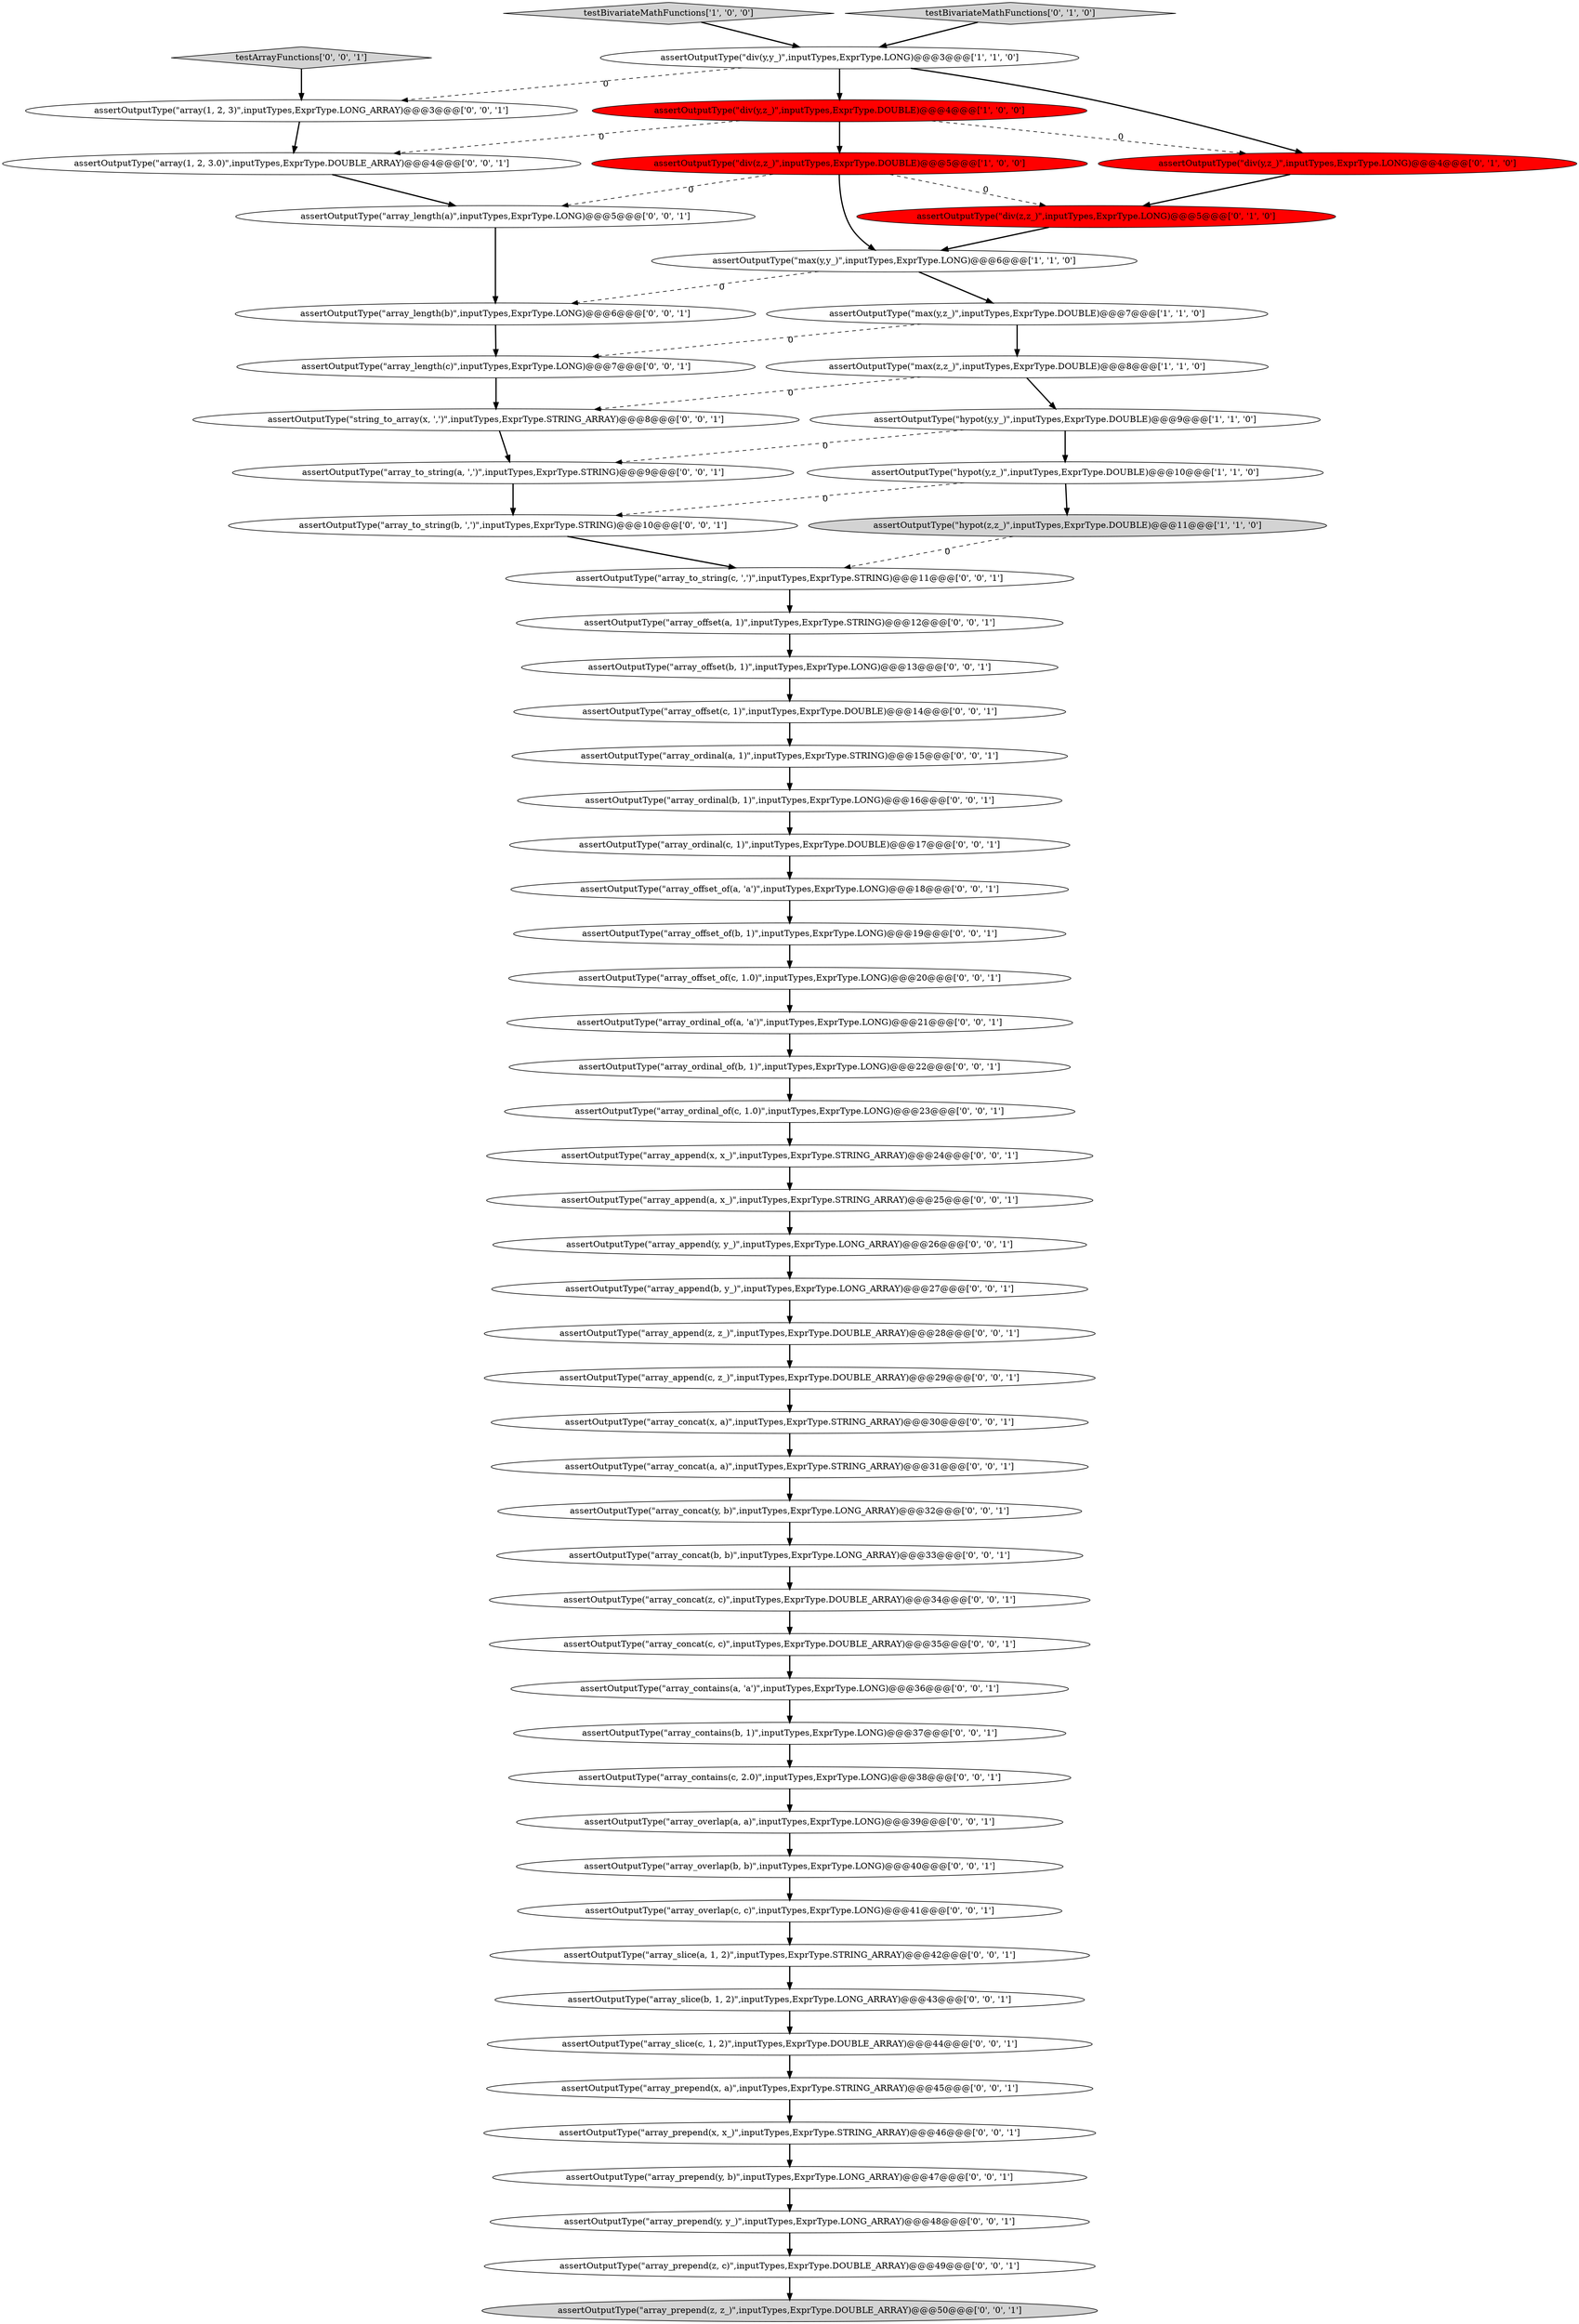 digraph {
40 [style = filled, label = "assertOutputType(\"array_offset_of(a, 'a')\",inputTypes,ExprType.LONG)@@@18@@@['0', '0', '1']", fillcolor = white, shape = ellipse image = "AAA0AAABBB3BBB"];
54 [style = filled, label = "assertOutputType(\"array_concat(c, c)\",inputTypes,ExprType.DOUBLE_ARRAY)@@@35@@@['0', '0', '1']", fillcolor = white, shape = ellipse image = "AAA0AAABBB3BBB"];
58 [style = filled, label = "assertOutputType(\"array_prepend(x, a)\",inputTypes,ExprType.STRING_ARRAY)@@@45@@@['0', '0', '1']", fillcolor = white, shape = ellipse image = "AAA0AAABBB3BBB"];
20 [style = filled, label = "assertOutputType(\"array_ordinal(b, 1)\",inputTypes,ExprType.LONG)@@@16@@@['0', '0', '1']", fillcolor = white, shape = ellipse image = "AAA0AAABBB3BBB"];
59 [style = filled, label = "assertOutputType(\"array_append(x, x_)\",inputTypes,ExprType.STRING_ARRAY)@@@24@@@['0', '0', '1']", fillcolor = white, shape = ellipse image = "AAA0AAABBB3BBB"];
27 [style = filled, label = "assertOutputType(\"array_offset(c, 1)\",inputTypes,ExprType.DOUBLE)@@@14@@@['0', '0', '1']", fillcolor = white, shape = ellipse image = "AAA0AAABBB3BBB"];
24 [style = filled, label = "assertOutputType(\"array_slice(c, 1, 2)\",inputTypes,ExprType.DOUBLE_ARRAY)@@@44@@@['0', '0', '1']", fillcolor = white, shape = ellipse image = "AAA0AAABBB3BBB"];
0 [style = filled, label = "assertOutputType(\"max(z,z_)\",inputTypes,ExprType.DOUBLE)@@@8@@@['1', '1', '0']", fillcolor = white, shape = ellipse image = "AAA0AAABBB1BBB"];
41 [style = filled, label = "assertOutputType(\"array_offset(a, 1)\",inputTypes,ExprType.STRING)@@@12@@@['0', '0', '1']", fillcolor = white, shape = ellipse image = "AAA0AAABBB3BBB"];
17 [style = filled, label = "assertOutputType(\"array_prepend(y, y_)\",inputTypes,ExprType.LONG_ARRAY)@@@48@@@['0', '0', '1']", fillcolor = white, shape = ellipse image = "AAA0AAABBB3BBB"];
39 [style = filled, label = "assertOutputType(\"array_contains(a, 'a')\",inputTypes,ExprType.LONG)@@@36@@@['0', '0', '1']", fillcolor = white, shape = ellipse image = "AAA0AAABBB3BBB"];
55 [style = filled, label = "assertOutputType(\"array_ordinal(c, 1)\",inputTypes,ExprType.DOUBLE)@@@17@@@['0', '0', '1']", fillcolor = white, shape = ellipse image = "AAA0AAABBB3BBB"];
19 [style = filled, label = "testArrayFunctions['0', '0', '1']", fillcolor = lightgray, shape = diamond image = "AAA0AAABBB3BBB"];
53 [style = filled, label = "assertOutputType(\"array_concat(x, a)\",inputTypes,ExprType.STRING_ARRAY)@@@30@@@['0', '0', '1']", fillcolor = white, shape = ellipse image = "AAA0AAABBB3BBB"];
22 [style = filled, label = "assertOutputType(\"array_contains(b, 1)\",inputTypes,ExprType.LONG)@@@37@@@['0', '0', '1']", fillcolor = white, shape = ellipse image = "AAA0AAABBB3BBB"];
52 [style = filled, label = "assertOutputType(\"array_overlap(b, b)\",inputTypes,ExprType.LONG)@@@40@@@['0', '0', '1']", fillcolor = white, shape = ellipse image = "AAA0AAABBB3BBB"];
29 [style = filled, label = "assertOutputType(\"array_ordinal_of(b, 1)\",inputTypes,ExprType.LONG)@@@22@@@['0', '0', '1']", fillcolor = white, shape = ellipse image = "AAA0AAABBB3BBB"];
45 [style = filled, label = "assertOutputType(\"array_offset_of(b, 1)\",inputTypes,ExprType.LONG)@@@19@@@['0', '0', '1']", fillcolor = white, shape = ellipse image = "AAA0AAABBB3BBB"];
43 [style = filled, label = "assertOutputType(\"array_to_string(a, ',')\",inputTypes,ExprType.STRING)@@@9@@@['0', '0', '1']", fillcolor = white, shape = ellipse image = "AAA0AAABBB3BBB"];
18 [style = filled, label = "assertOutputType(\"array(1, 2, 3)\",inputTypes,ExprType.LONG_ARRAY)@@@3@@@['0', '0', '1']", fillcolor = white, shape = ellipse image = "AAA0AAABBB3BBB"];
1 [style = filled, label = "assertOutputType(\"div(z,z_)\",inputTypes,ExprType.DOUBLE)@@@5@@@['1', '0', '0']", fillcolor = red, shape = ellipse image = "AAA1AAABBB1BBB"];
4 [style = filled, label = "assertOutputType(\"hypot(z,z_)\",inputTypes,ExprType.DOUBLE)@@@11@@@['1', '1', '0']", fillcolor = lightgray, shape = ellipse image = "AAA0AAABBB1BBB"];
48 [style = filled, label = "assertOutputType(\"array(1, 2, 3.0)\",inputTypes,ExprType.DOUBLE_ARRAY)@@@4@@@['0', '0', '1']", fillcolor = white, shape = ellipse image = "AAA0AAABBB3BBB"];
11 [style = filled, label = "assertOutputType(\"div(z,z_)\",inputTypes,ExprType.LONG)@@@5@@@['0', '1', '0']", fillcolor = red, shape = ellipse image = "AAA1AAABBB2BBB"];
9 [style = filled, label = "assertOutputType(\"div(y,y_)\",inputTypes,ExprType.LONG)@@@3@@@['1', '1', '0']", fillcolor = white, shape = ellipse image = "AAA0AAABBB1BBB"];
7 [style = filled, label = "assertOutputType(\"max(y,z_)\",inputTypes,ExprType.DOUBLE)@@@7@@@['1', '1', '0']", fillcolor = white, shape = ellipse image = "AAA0AAABBB1BBB"];
30 [style = filled, label = "assertOutputType(\"array_ordinal_of(c, 1.0)\",inputTypes,ExprType.LONG)@@@23@@@['0', '0', '1']", fillcolor = white, shape = ellipse image = "AAA0AAABBB3BBB"];
36 [style = filled, label = "assertOutputType(\"array_slice(a, 1, 2)\",inputTypes,ExprType.STRING_ARRAY)@@@42@@@['0', '0', '1']", fillcolor = white, shape = ellipse image = "AAA0AAABBB3BBB"];
60 [style = filled, label = "assertOutputType(\"array_overlap(c, c)\",inputTypes,ExprType.LONG)@@@41@@@['0', '0', '1']", fillcolor = white, shape = ellipse image = "AAA0AAABBB3BBB"];
51 [style = filled, label = "assertOutputType(\"array_offset_of(c, 1.0)\",inputTypes,ExprType.LONG)@@@20@@@['0', '0', '1']", fillcolor = white, shape = ellipse image = "AAA0AAABBB3BBB"];
3 [style = filled, label = "assertOutputType(\"hypot(y,z_)\",inputTypes,ExprType.DOUBLE)@@@10@@@['1', '1', '0']", fillcolor = white, shape = ellipse image = "AAA0AAABBB1BBB"];
10 [style = filled, label = "assertOutputType(\"div(y,z_)\",inputTypes,ExprType.LONG)@@@4@@@['0', '1', '0']", fillcolor = red, shape = ellipse image = "AAA1AAABBB2BBB"];
33 [style = filled, label = "assertOutputType(\"array_append(y, y_)\",inputTypes,ExprType.LONG_ARRAY)@@@26@@@['0', '0', '1']", fillcolor = white, shape = ellipse image = "AAA0AAABBB3BBB"];
5 [style = filled, label = "assertOutputType(\"hypot(y,y_)\",inputTypes,ExprType.DOUBLE)@@@9@@@['1', '1', '0']", fillcolor = white, shape = ellipse image = "AAA0AAABBB1BBB"];
35 [style = filled, label = "assertOutputType(\"array_ordinal_of(a, 'a')\",inputTypes,ExprType.LONG)@@@21@@@['0', '0', '1']", fillcolor = white, shape = ellipse image = "AAA0AAABBB3BBB"];
47 [style = filled, label = "assertOutputType(\"array_prepend(z, c)\",inputTypes,ExprType.DOUBLE_ARRAY)@@@49@@@['0', '0', '1']", fillcolor = white, shape = ellipse image = "AAA0AAABBB3BBB"];
6 [style = filled, label = "testBivariateMathFunctions['1', '0', '0']", fillcolor = lightgray, shape = diamond image = "AAA0AAABBB1BBB"];
8 [style = filled, label = "assertOutputType(\"div(y,z_)\",inputTypes,ExprType.DOUBLE)@@@4@@@['1', '0', '0']", fillcolor = red, shape = ellipse image = "AAA1AAABBB1BBB"];
46 [style = filled, label = "assertOutputType(\"string_to_array(x, ',')\",inputTypes,ExprType.STRING_ARRAY)@@@8@@@['0', '0', '1']", fillcolor = white, shape = ellipse image = "AAA0AAABBB3BBB"];
42 [style = filled, label = "assertOutputType(\"array_ordinal(a, 1)\",inputTypes,ExprType.STRING)@@@15@@@['0', '0', '1']", fillcolor = white, shape = ellipse image = "AAA0AAABBB3BBB"];
21 [style = filled, label = "assertOutputType(\"array_append(c, z_)\",inputTypes,ExprType.DOUBLE_ARRAY)@@@29@@@['0', '0', '1']", fillcolor = white, shape = ellipse image = "AAA0AAABBB3BBB"];
28 [style = filled, label = "assertOutputType(\"array_concat(z, c)\",inputTypes,ExprType.DOUBLE_ARRAY)@@@34@@@['0', '0', '1']", fillcolor = white, shape = ellipse image = "AAA0AAABBB3BBB"];
37 [style = filled, label = "assertOutputType(\"array_prepend(z, z_)\",inputTypes,ExprType.DOUBLE_ARRAY)@@@50@@@['0', '0', '1']", fillcolor = lightgray, shape = ellipse image = "AAA0AAABBB3BBB"];
44 [style = filled, label = "assertOutputType(\"array_append(a, x_)\",inputTypes,ExprType.STRING_ARRAY)@@@25@@@['0', '0', '1']", fillcolor = white, shape = ellipse image = "AAA0AAABBB3BBB"];
61 [style = filled, label = "assertOutputType(\"array_slice(b, 1, 2)\",inputTypes,ExprType.LONG_ARRAY)@@@43@@@['0', '0', '1']", fillcolor = white, shape = ellipse image = "AAA0AAABBB3BBB"];
25 [style = filled, label = "assertOutputType(\"array_length(b)\",inputTypes,ExprType.LONG)@@@6@@@['0', '0', '1']", fillcolor = white, shape = ellipse image = "AAA0AAABBB3BBB"];
15 [style = filled, label = "assertOutputType(\"array_append(z, z_)\",inputTypes,ExprType.DOUBLE_ARRAY)@@@28@@@['0', '0', '1']", fillcolor = white, shape = ellipse image = "AAA0AAABBB3BBB"];
23 [style = filled, label = "assertOutputType(\"array_offset(b, 1)\",inputTypes,ExprType.LONG)@@@13@@@['0', '0', '1']", fillcolor = white, shape = ellipse image = "AAA0AAABBB3BBB"];
57 [style = filled, label = "assertOutputType(\"array_concat(b, b)\",inputTypes,ExprType.LONG_ARRAY)@@@33@@@['0', '0', '1']", fillcolor = white, shape = ellipse image = "AAA0AAABBB3BBB"];
16 [style = filled, label = "assertOutputType(\"array_prepend(x, x_)\",inputTypes,ExprType.STRING_ARRAY)@@@46@@@['0', '0', '1']", fillcolor = white, shape = ellipse image = "AAA0AAABBB3BBB"];
26 [style = filled, label = "assertOutputType(\"array_overlap(a, a)\",inputTypes,ExprType.LONG)@@@39@@@['0', '0', '1']", fillcolor = white, shape = ellipse image = "AAA0AAABBB3BBB"];
14 [style = filled, label = "assertOutputType(\"array_length(a)\",inputTypes,ExprType.LONG)@@@5@@@['0', '0', '1']", fillcolor = white, shape = ellipse image = "AAA0AAABBB3BBB"];
50 [style = filled, label = "assertOutputType(\"array_to_string(c, ',')\",inputTypes,ExprType.STRING)@@@11@@@['0', '0', '1']", fillcolor = white, shape = ellipse image = "AAA0AAABBB3BBB"];
32 [style = filled, label = "assertOutputType(\"array_concat(y, b)\",inputTypes,ExprType.LONG_ARRAY)@@@32@@@['0', '0', '1']", fillcolor = white, shape = ellipse image = "AAA0AAABBB3BBB"];
34 [style = filled, label = "assertOutputType(\"array_prepend(y, b)\",inputTypes,ExprType.LONG_ARRAY)@@@47@@@['0', '0', '1']", fillcolor = white, shape = ellipse image = "AAA0AAABBB3BBB"];
12 [style = filled, label = "testBivariateMathFunctions['0', '1', '0']", fillcolor = lightgray, shape = diamond image = "AAA0AAABBB2BBB"];
56 [style = filled, label = "assertOutputType(\"array_length(c)\",inputTypes,ExprType.LONG)@@@7@@@['0', '0', '1']", fillcolor = white, shape = ellipse image = "AAA0AAABBB3BBB"];
2 [style = filled, label = "assertOutputType(\"max(y,y_)\",inputTypes,ExprType.LONG)@@@6@@@['1', '1', '0']", fillcolor = white, shape = ellipse image = "AAA0AAABBB1BBB"];
31 [style = filled, label = "assertOutputType(\"array_concat(a, a)\",inputTypes,ExprType.STRING_ARRAY)@@@31@@@['0', '0', '1']", fillcolor = white, shape = ellipse image = "AAA0AAABBB3BBB"];
49 [style = filled, label = "assertOutputType(\"array_contains(c, 2.0)\",inputTypes,ExprType.LONG)@@@38@@@['0', '0', '1']", fillcolor = white, shape = ellipse image = "AAA0AAABBB3BBB"];
13 [style = filled, label = "assertOutputType(\"array_to_string(b, ',')\",inputTypes,ExprType.STRING)@@@10@@@['0', '0', '1']", fillcolor = white, shape = ellipse image = "AAA0AAABBB3BBB"];
38 [style = filled, label = "assertOutputType(\"array_append(b, y_)\",inputTypes,ExprType.LONG_ARRAY)@@@27@@@['0', '0', '1']", fillcolor = white, shape = ellipse image = "AAA0AAABBB3BBB"];
8->48 [style = dashed, label="0"];
5->3 [style = bold, label=""];
19->18 [style = bold, label=""];
14->25 [style = bold, label=""];
8->10 [style = dashed, label="0"];
35->29 [style = bold, label=""];
23->27 [style = bold, label=""];
58->16 [style = bold, label=""];
29->30 [style = bold, label=""];
1->14 [style = dashed, label="0"];
45->51 [style = bold, label=""];
25->56 [style = bold, label=""];
15->21 [style = bold, label=""];
21->53 [style = bold, label=""];
31->32 [style = bold, label=""];
57->28 [style = bold, label=""];
17->47 [style = bold, label=""];
48->14 [style = bold, label=""];
9->18 [style = dashed, label="0"];
42->20 [style = bold, label=""];
24->58 [style = bold, label=""];
55->40 [style = bold, label=""];
44->33 [style = bold, label=""];
28->54 [style = bold, label=""];
56->46 [style = bold, label=""];
16->34 [style = bold, label=""];
7->0 [style = bold, label=""];
47->37 [style = bold, label=""];
32->57 [style = bold, label=""];
9->10 [style = bold, label=""];
53->31 [style = bold, label=""];
9->8 [style = bold, label=""];
12->9 [style = bold, label=""];
51->35 [style = bold, label=""];
3->4 [style = bold, label=""];
38->15 [style = bold, label=""];
7->56 [style = dashed, label="0"];
11->2 [style = bold, label=""];
20->55 [style = bold, label=""];
3->13 [style = dashed, label="0"];
22->49 [style = bold, label=""];
13->50 [style = bold, label=""];
27->42 [style = bold, label=""];
39->22 [style = bold, label=""];
43->13 [style = bold, label=""];
8->1 [style = bold, label=""];
54->39 [style = bold, label=""];
26->52 [style = bold, label=""];
52->60 [style = bold, label=""];
18->48 [style = bold, label=""];
5->43 [style = dashed, label="0"];
1->11 [style = dashed, label="0"];
4->50 [style = dashed, label="0"];
34->17 [style = bold, label=""];
60->36 [style = bold, label=""];
2->25 [style = dashed, label="0"];
33->38 [style = bold, label=""];
36->61 [style = bold, label=""];
61->24 [style = bold, label=""];
1->2 [style = bold, label=""];
40->45 [style = bold, label=""];
30->59 [style = bold, label=""];
2->7 [style = bold, label=""];
59->44 [style = bold, label=""];
6->9 [style = bold, label=""];
49->26 [style = bold, label=""];
0->46 [style = dashed, label="0"];
41->23 [style = bold, label=""];
50->41 [style = bold, label=""];
0->5 [style = bold, label=""];
10->11 [style = bold, label=""];
46->43 [style = bold, label=""];
}
